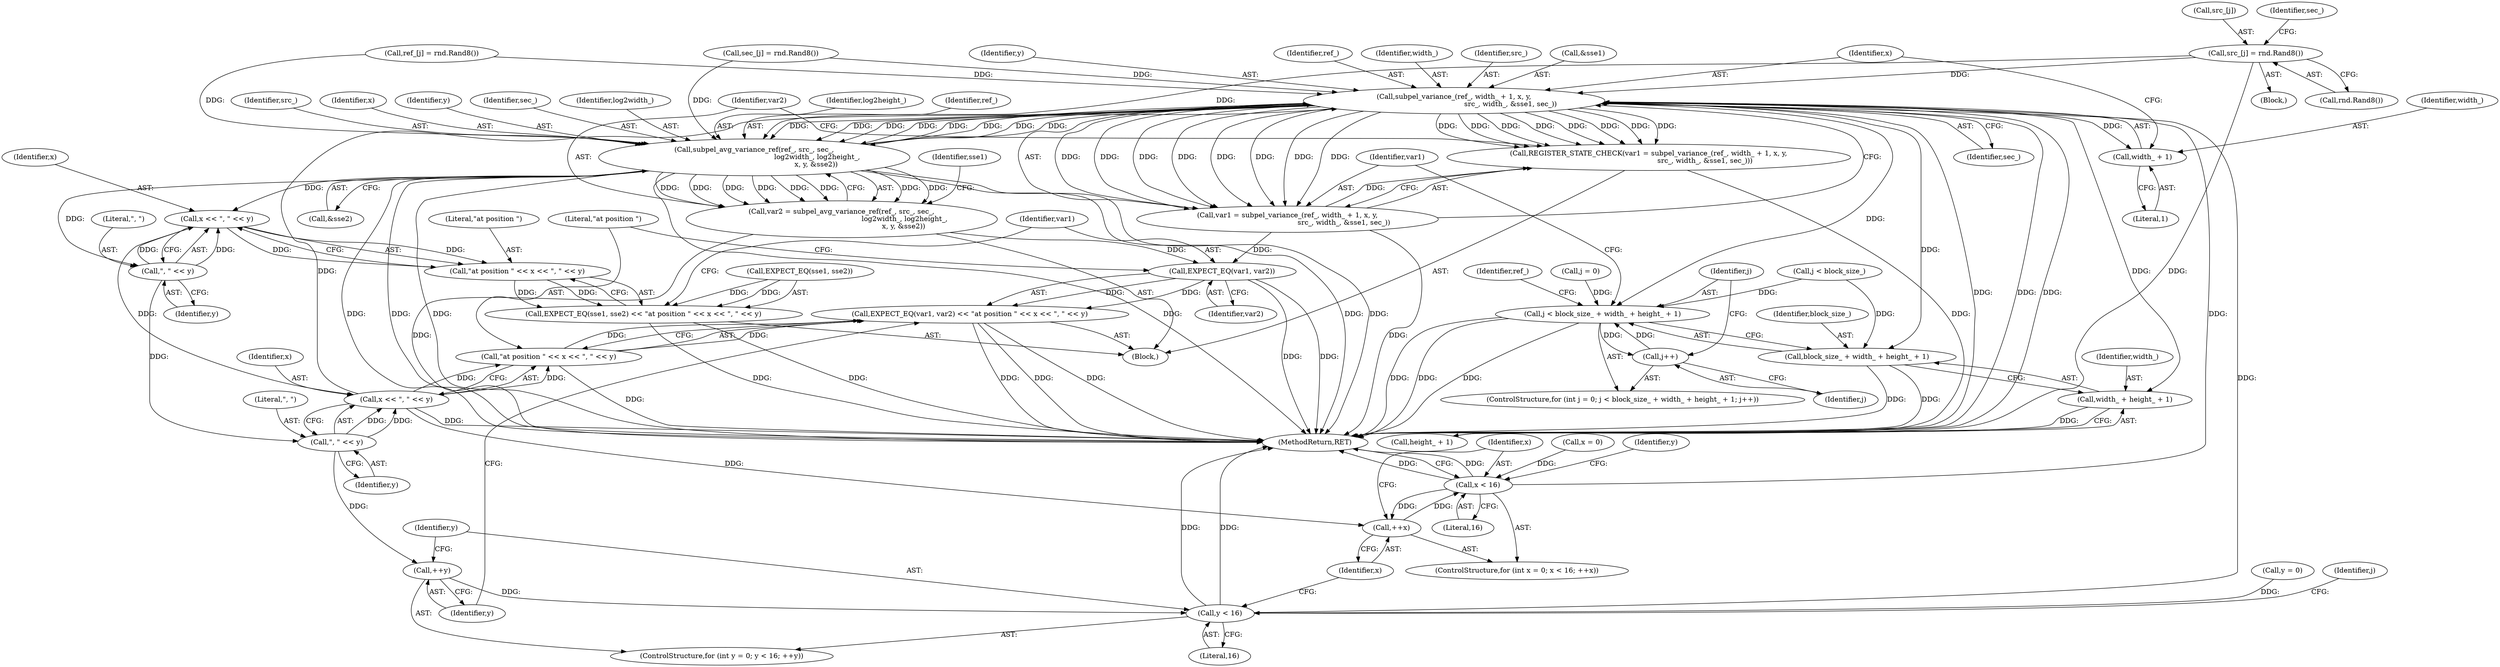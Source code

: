 digraph "1_Android_5a9753fca56f0eeb9f61e342b2fccffc364f9426_113@array" {
"1000135" [label="(Call,src_[j] = rnd.Rand8())"];
"1000173" [label="(Call,subpel_variance_(ref_, width_ + 1, x, y,\n                                                   src_, width_, &sse1, sec_))"];
"1000150" [label="(Call,j < block_size_ + width_ + height_ + 1)"];
"1000159" [label="(Call,j++)"];
"1000152" [label="(Call,block_size_ + width_ + height_ + 1)"];
"1000154" [label="(Call,width_ + height_ + 1)"];
"1000170" [label="(Call,REGISTER_STATE_CHECK(var1 = subpel_variance_(ref_, width_ + 1, x, y,\n                                                   src_, width_, &sse1, sec_)))"];
"1000171" [label="(Call,var1 = subpel_variance_(ref_, width_ + 1, x, y,\n                                                   src_, width_, &sse1, sec_))"];
"1000210" [label="(Call,EXPECT_EQ(var1, var2))"];
"1000209" [label="(Call,EXPECT_EQ(var1, var2) << \"at position \" << x << \", \" << y)"];
"1000175" [label="(Call,width_ + 1)"];
"1000188" [label="(Call,subpel_avg_variance_ref(ref_, src_, sec_,\n                                                         log2width_, log2height_,\n                                                        x, y, &sse2))"];
"1000186" [label="(Call,var2 = subpel_avg_variance_ref(ref_, src_, sec_,\n                                                         log2width_, log2height_,\n                                                        x, y, &sse2))"];
"1000204" [label="(Call,x << \", \" << y)"];
"1000202" [label="(Call,\"at position \" << x << \", \" << y)"];
"1000198" [label="(Call,EXPECT_EQ(sse1, sse2) << \"at position \" << x << \", \" << y)"];
"1000215" [label="(Call,x << \", \" << y)"];
"1000110" [label="(Call,++x)"];
"1000107" [label="(Call,x < 16)"];
"1000213" [label="(Call,\"at position \" << x << \", \" << y)"];
"1000206" [label="(Call,\", \" << y)"];
"1000217" [label="(Call,\", \" << y)"];
"1000121" [label="(Call,++y)"];
"1000118" [label="(Call,y < 16)"];
"1000123" [label="(Block,)"];
"1000145" [label="(ControlStructure,for (int j = 0; j < block_size_ + width_ + height_ + 1; j++))"];
"1000173" [label="(Call,subpel_variance_(ref_, width_ + 1, x, y,\n                                                   src_, width_, &sse1, sec_))"];
"1000179" [label="(Identifier,y)"];
"1000213" [label="(Call,\"at position \" << x << \", \" << y)"];
"1000159" [label="(Call,j++)"];
"1000151" [label="(Identifier,j)"];
"1000111" [label="(Identifier,x)"];
"1000104" [label="(Call,x = 0)"];
"1000203" [label="(Literal,\"at position \")"];
"1000172" [label="(Identifier,var1)"];
"1000118" [label="(Call,y < 16)"];
"1000189" [label="(Identifier,ref_)"];
"1000155" [label="(Identifier,width_)"];
"1000102" [label="(ControlStructure,for (int x = 0; x < 16; ++x))"];
"1000219" [label="(Identifier,y)"];
"1000115" [label="(Call,y = 0)"];
"1000175" [label="(Call,width_ + 1)"];
"1000120" [label="(Literal,16)"];
"1000153" [label="(Identifier,block_size_)"];
"1000150" [label="(Call,j < block_size_ + width_ + height_ + 1)"];
"1000152" [label="(Call,block_size_ + width_ + height_ + 1)"];
"1000156" [label="(Call,height_ + 1)"];
"1000174" [label="(Identifier,ref_)"];
"1000210" [label="(Call,EXPECT_EQ(var1, var2))"];
"1000214" [label="(Literal,\"at position \")"];
"1000171" [label="(Call,var1 = subpel_variance_(ref_, width_ + 1, x, y,\n                                                   src_, width_, &sse1, sec_))"];
"1000220" [label="(MethodReturn,RET)"];
"1000162" [label="(Call,ref_[j] = rnd.Rand8())"];
"1000136" [label="(Call,src_[j])"];
"1000140" [label="(Call,sec_[j] = rnd.Rand8())"];
"1000190" [label="(Identifier,src_)"];
"1000194" [label="(Identifier,x)"];
"1000160" [label="(Identifier,j)"];
"1000195" [label="(Identifier,y)"];
"1000181" [label="(Identifier,width_)"];
"1000176" [label="(Identifier,width_)"];
"1000191" [label="(Identifier,sec_)"];
"1000121" [label="(Call,++y)"];
"1000127" [label="(Identifier,j)"];
"1000134" [label="(Block,)"];
"1000188" [label="(Call,subpel_avg_variance_ref(ref_, src_, sec_,\n                                                         log2width_, log2height_,\n                                                        x, y, &sse2))"];
"1000217" [label="(Call,\", \" << y)"];
"1000206" [label="(Call,\", \" << y)"];
"1000187" [label="(Identifier,var2)"];
"1000135" [label="(Call,src_[j] = rnd.Rand8())"];
"1000110" [label="(Call,++x)"];
"1000196" [label="(Call,&sse2)"];
"1000209" [label="(Call,EXPECT_EQ(var1, var2) << \"at position \" << x << \", \" << y)"];
"1000154" [label="(Call,width_ + height_ + 1)"];
"1000212" [label="(Identifier,var2)"];
"1000200" [label="(Identifier,sse1)"];
"1000177" [label="(Literal,1)"];
"1000109" [label="(Literal,16)"];
"1000113" [label="(ControlStructure,for (int y = 0; y < 16; ++y))"];
"1000122" [label="(Identifier,y)"];
"1000192" [label="(Identifier,log2width_)"];
"1000202" [label="(Call,\"at position \" << x << \", \" << y)"];
"1000139" [label="(Call,rnd.Rand8())"];
"1000218" [label="(Literal,\", \")"];
"1000147" [label="(Call,j = 0)"];
"1000170" [label="(Call,REGISTER_STATE_CHECK(var1 = subpel_variance_(ref_, width_ + 1, x, y,\n                                                   src_, width_, &sse1, sec_)))"];
"1000164" [label="(Identifier,ref_)"];
"1000211" [label="(Identifier,var1)"];
"1000180" [label="(Identifier,src_)"];
"1000186" [label="(Call,var2 = subpel_avg_variance_ref(ref_, src_, sec_,\n                                                         log2width_, log2height_,\n                                                        x, y, &sse2))"];
"1000215" [label="(Call,x << \", \" << y)"];
"1000198" [label="(Call,EXPECT_EQ(sse1, sse2) << \"at position \" << x << \", \" << y)"];
"1000178" [label="(Identifier,x)"];
"1000119" [label="(Identifier,y)"];
"1000205" [label="(Identifier,x)"];
"1000142" [label="(Identifier,sec_)"];
"1000107" [label="(Call,x < 16)"];
"1000108" [label="(Identifier,x)"];
"1000116" [label="(Identifier,y)"];
"1000129" [label="(Call,j < block_size_)"];
"1000193" [label="(Identifier,log2height_)"];
"1000204" [label="(Call,x << \", \" << y)"];
"1000182" [label="(Call,&sse1)"];
"1000199" [label="(Call,EXPECT_EQ(sse1, sse2))"];
"1000208" [label="(Identifier,y)"];
"1000207" [label="(Literal,\", \")"];
"1000216" [label="(Identifier,x)"];
"1000184" [label="(Identifier,sec_)"];
"1000135" -> "1000134"  [label="AST: "];
"1000135" -> "1000139"  [label="CFG: "];
"1000136" -> "1000135"  [label="AST: "];
"1000139" -> "1000135"  [label="AST: "];
"1000142" -> "1000135"  [label="CFG: "];
"1000135" -> "1000220"  [label="DDG: "];
"1000135" -> "1000173"  [label="DDG: "];
"1000135" -> "1000188"  [label="DDG: "];
"1000173" -> "1000171"  [label="AST: "];
"1000173" -> "1000184"  [label="CFG: "];
"1000174" -> "1000173"  [label="AST: "];
"1000175" -> "1000173"  [label="AST: "];
"1000178" -> "1000173"  [label="AST: "];
"1000179" -> "1000173"  [label="AST: "];
"1000180" -> "1000173"  [label="AST: "];
"1000181" -> "1000173"  [label="AST: "];
"1000182" -> "1000173"  [label="AST: "];
"1000184" -> "1000173"  [label="AST: "];
"1000171" -> "1000173"  [label="CFG: "];
"1000173" -> "1000220"  [label="DDG: "];
"1000173" -> "1000220"  [label="DDG: "];
"1000173" -> "1000220"  [label="DDG: "];
"1000173" -> "1000150"  [label="DDG: "];
"1000173" -> "1000152"  [label="DDG: "];
"1000173" -> "1000154"  [label="DDG: "];
"1000173" -> "1000170"  [label="DDG: "];
"1000173" -> "1000170"  [label="DDG: "];
"1000173" -> "1000170"  [label="DDG: "];
"1000173" -> "1000170"  [label="DDG: "];
"1000173" -> "1000170"  [label="DDG: "];
"1000173" -> "1000170"  [label="DDG: "];
"1000173" -> "1000170"  [label="DDG: "];
"1000173" -> "1000170"  [label="DDG: "];
"1000173" -> "1000171"  [label="DDG: "];
"1000173" -> "1000171"  [label="DDG: "];
"1000173" -> "1000171"  [label="DDG: "];
"1000173" -> "1000171"  [label="DDG: "];
"1000173" -> "1000171"  [label="DDG: "];
"1000173" -> "1000171"  [label="DDG: "];
"1000173" -> "1000171"  [label="DDG: "];
"1000173" -> "1000171"  [label="DDG: "];
"1000188" -> "1000173"  [label="DDG: "];
"1000188" -> "1000173"  [label="DDG: "];
"1000188" -> "1000173"  [label="DDG: "];
"1000162" -> "1000173"  [label="DDG: "];
"1000173" -> "1000175"  [label="DDG: "];
"1000107" -> "1000173"  [label="DDG: "];
"1000215" -> "1000173"  [label="DDG: "];
"1000118" -> "1000173"  [label="DDG: "];
"1000140" -> "1000173"  [label="DDG: "];
"1000173" -> "1000188"  [label="DDG: "];
"1000173" -> "1000188"  [label="DDG: "];
"1000173" -> "1000188"  [label="DDG: "];
"1000173" -> "1000188"  [label="DDG: "];
"1000173" -> "1000188"  [label="DDG: "];
"1000150" -> "1000145"  [label="AST: "];
"1000150" -> "1000152"  [label="CFG: "];
"1000151" -> "1000150"  [label="AST: "];
"1000152" -> "1000150"  [label="AST: "];
"1000164" -> "1000150"  [label="CFG: "];
"1000172" -> "1000150"  [label="CFG: "];
"1000150" -> "1000220"  [label="DDG: "];
"1000150" -> "1000220"  [label="DDG: "];
"1000150" -> "1000220"  [label="DDG: "];
"1000159" -> "1000150"  [label="DDG: "];
"1000147" -> "1000150"  [label="DDG: "];
"1000129" -> "1000150"  [label="DDG: "];
"1000150" -> "1000159"  [label="DDG: "];
"1000159" -> "1000145"  [label="AST: "];
"1000159" -> "1000160"  [label="CFG: "];
"1000160" -> "1000159"  [label="AST: "];
"1000151" -> "1000159"  [label="CFG: "];
"1000152" -> "1000154"  [label="CFG: "];
"1000153" -> "1000152"  [label="AST: "];
"1000154" -> "1000152"  [label="AST: "];
"1000152" -> "1000220"  [label="DDG: "];
"1000152" -> "1000220"  [label="DDG: "];
"1000129" -> "1000152"  [label="DDG: "];
"1000154" -> "1000156"  [label="CFG: "];
"1000155" -> "1000154"  [label="AST: "];
"1000156" -> "1000154"  [label="AST: "];
"1000154" -> "1000220"  [label="DDG: "];
"1000170" -> "1000123"  [label="AST: "];
"1000170" -> "1000171"  [label="CFG: "];
"1000171" -> "1000170"  [label="AST: "];
"1000187" -> "1000170"  [label="CFG: "];
"1000170" -> "1000220"  [label="DDG: "];
"1000171" -> "1000170"  [label="DDG: "];
"1000172" -> "1000171"  [label="AST: "];
"1000171" -> "1000220"  [label="DDG: "];
"1000171" -> "1000210"  [label="DDG: "];
"1000210" -> "1000209"  [label="AST: "];
"1000210" -> "1000212"  [label="CFG: "];
"1000211" -> "1000210"  [label="AST: "];
"1000212" -> "1000210"  [label="AST: "];
"1000214" -> "1000210"  [label="CFG: "];
"1000210" -> "1000220"  [label="DDG: "];
"1000210" -> "1000220"  [label="DDG: "];
"1000210" -> "1000209"  [label="DDG: "];
"1000210" -> "1000209"  [label="DDG: "];
"1000186" -> "1000210"  [label="DDG: "];
"1000209" -> "1000123"  [label="AST: "];
"1000209" -> "1000213"  [label="CFG: "];
"1000213" -> "1000209"  [label="AST: "];
"1000122" -> "1000209"  [label="CFG: "];
"1000209" -> "1000220"  [label="DDG: "];
"1000209" -> "1000220"  [label="DDG: "];
"1000209" -> "1000220"  [label="DDG: "];
"1000213" -> "1000209"  [label="DDG: "];
"1000213" -> "1000209"  [label="DDG: "];
"1000175" -> "1000177"  [label="CFG: "];
"1000176" -> "1000175"  [label="AST: "];
"1000177" -> "1000175"  [label="AST: "];
"1000178" -> "1000175"  [label="CFG: "];
"1000188" -> "1000186"  [label="AST: "];
"1000188" -> "1000196"  [label="CFG: "];
"1000189" -> "1000188"  [label="AST: "];
"1000190" -> "1000188"  [label="AST: "];
"1000191" -> "1000188"  [label="AST: "];
"1000192" -> "1000188"  [label="AST: "];
"1000193" -> "1000188"  [label="AST: "];
"1000194" -> "1000188"  [label="AST: "];
"1000195" -> "1000188"  [label="AST: "];
"1000196" -> "1000188"  [label="AST: "];
"1000186" -> "1000188"  [label="CFG: "];
"1000188" -> "1000220"  [label="DDG: "];
"1000188" -> "1000220"  [label="DDG: "];
"1000188" -> "1000220"  [label="DDG: "];
"1000188" -> "1000220"  [label="DDG: "];
"1000188" -> "1000220"  [label="DDG: "];
"1000188" -> "1000220"  [label="DDG: "];
"1000188" -> "1000186"  [label="DDG: "];
"1000188" -> "1000186"  [label="DDG: "];
"1000188" -> "1000186"  [label="DDG: "];
"1000188" -> "1000186"  [label="DDG: "];
"1000188" -> "1000186"  [label="DDG: "];
"1000188" -> "1000186"  [label="DDG: "];
"1000188" -> "1000186"  [label="DDG: "];
"1000188" -> "1000186"  [label="DDG: "];
"1000162" -> "1000188"  [label="DDG: "];
"1000140" -> "1000188"  [label="DDG: "];
"1000188" -> "1000204"  [label="DDG: "];
"1000188" -> "1000206"  [label="DDG: "];
"1000186" -> "1000123"  [label="AST: "];
"1000187" -> "1000186"  [label="AST: "];
"1000200" -> "1000186"  [label="CFG: "];
"1000186" -> "1000220"  [label="DDG: "];
"1000204" -> "1000202"  [label="AST: "];
"1000204" -> "1000206"  [label="CFG: "];
"1000205" -> "1000204"  [label="AST: "];
"1000206" -> "1000204"  [label="AST: "];
"1000202" -> "1000204"  [label="CFG: "];
"1000204" -> "1000202"  [label="DDG: "];
"1000204" -> "1000202"  [label="DDG: "];
"1000206" -> "1000204"  [label="DDG: "];
"1000206" -> "1000204"  [label="DDG: "];
"1000204" -> "1000215"  [label="DDG: "];
"1000202" -> "1000198"  [label="AST: "];
"1000203" -> "1000202"  [label="AST: "];
"1000198" -> "1000202"  [label="CFG: "];
"1000202" -> "1000198"  [label="DDG: "];
"1000202" -> "1000198"  [label="DDG: "];
"1000198" -> "1000123"  [label="AST: "];
"1000199" -> "1000198"  [label="AST: "];
"1000211" -> "1000198"  [label="CFG: "];
"1000198" -> "1000220"  [label="DDG: "];
"1000198" -> "1000220"  [label="DDG: "];
"1000199" -> "1000198"  [label="DDG: "];
"1000199" -> "1000198"  [label="DDG: "];
"1000215" -> "1000213"  [label="AST: "];
"1000215" -> "1000217"  [label="CFG: "];
"1000216" -> "1000215"  [label="AST: "];
"1000217" -> "1000215"  [label="AST: "];
"1000213" -> "1000215"  [label="CFG: "];
"1000215" -> "1000220"  [label="DDG: "];
"1000215" -> "1000110"  [label="DDG: "];
"1000215" -> "1000213"  [label="DDG: "];
"1000215" -> "1000213"  [label="DDG: "];
"1000217" -> "1000215"  [label="DDG: "];
"1000217" -> "1000215"  [label="DDG: "];
"1000110" -> "1000102"  [label="AST: "];
"1000110" -> "1000111"  [label="CFG: "];
"1000111" -> "1000110"  [label="AST: "];
"1000108" -> "1000110"  [label="CFG: "];
"1000110" -> "1000107"  [label="DDG: "];
"1000107" -> "1000110"  [label="DDG: "];
"1000107" -> "1000102"  [label="AST: "];
"1000107" -> "1000109"  [label="CFG: "];
"1000108" -> "1000107"  [label="AST: "];
"1000109" -> "1000107"  [label="AST: "];
"1000116" -> "1000107"  [label="CFG: "];
"1000220" -> "1000107"  [label="CFG: "];
"1000107" -> "1000220"  [label="DDG: "];
"1000107" -> "1000220"  [label="DDG: "];
"1000104" -> "1000107"  [label="DDG: "];
"1000214" -> "1000213"  [label="AST: "];
"1000213" -> "1000220"  [label="DDG: "];
"1000206" -> "1000208"  [label="CFG: "];
"1000207" -> "1000206"  [label="AST: "];
"1000208" -> "1000206"  [label="AST: "];
"1000206" -> "1000217"  [label="DDG: "];
"1000217" -> "1000219"  [label="CFG: "];
"1000218" -> "1000217"  [label="AST: "];
"1000219" -> "1000217"  [label="AST: "];
"1000217" -> "1000121"  [label="DDG: "];
"1000121" -> "1000113"  [label="AST: "];
"1000121" -> "1000122"  [label="CFG: "];
"1000122" -> "1000121"  [label="AST: "];
"1000119" -> "1000121"  [label="CFG: "];
"1000121" -> "1000118"  [label="DDG: "];
"1000118" -> "1000113"  [label="AST: "];
"1000118" -> "1000120"  [label="CFG: "];
"1000119" -> "1000118"  [label="AST: "];
"1000120" -> "1000118"  [label="AST: "];
"1000127" -> "1000118"  [label="CFG: "];
"1000111" -> "1000118"  [label="CFG: "];
"1000118" -> "1000220"  [label="DDG: "];
"1000118" -> "1000220"  [label="DDG: "];
"1000115" -> "1000118"  [label="DDG: "];
}
